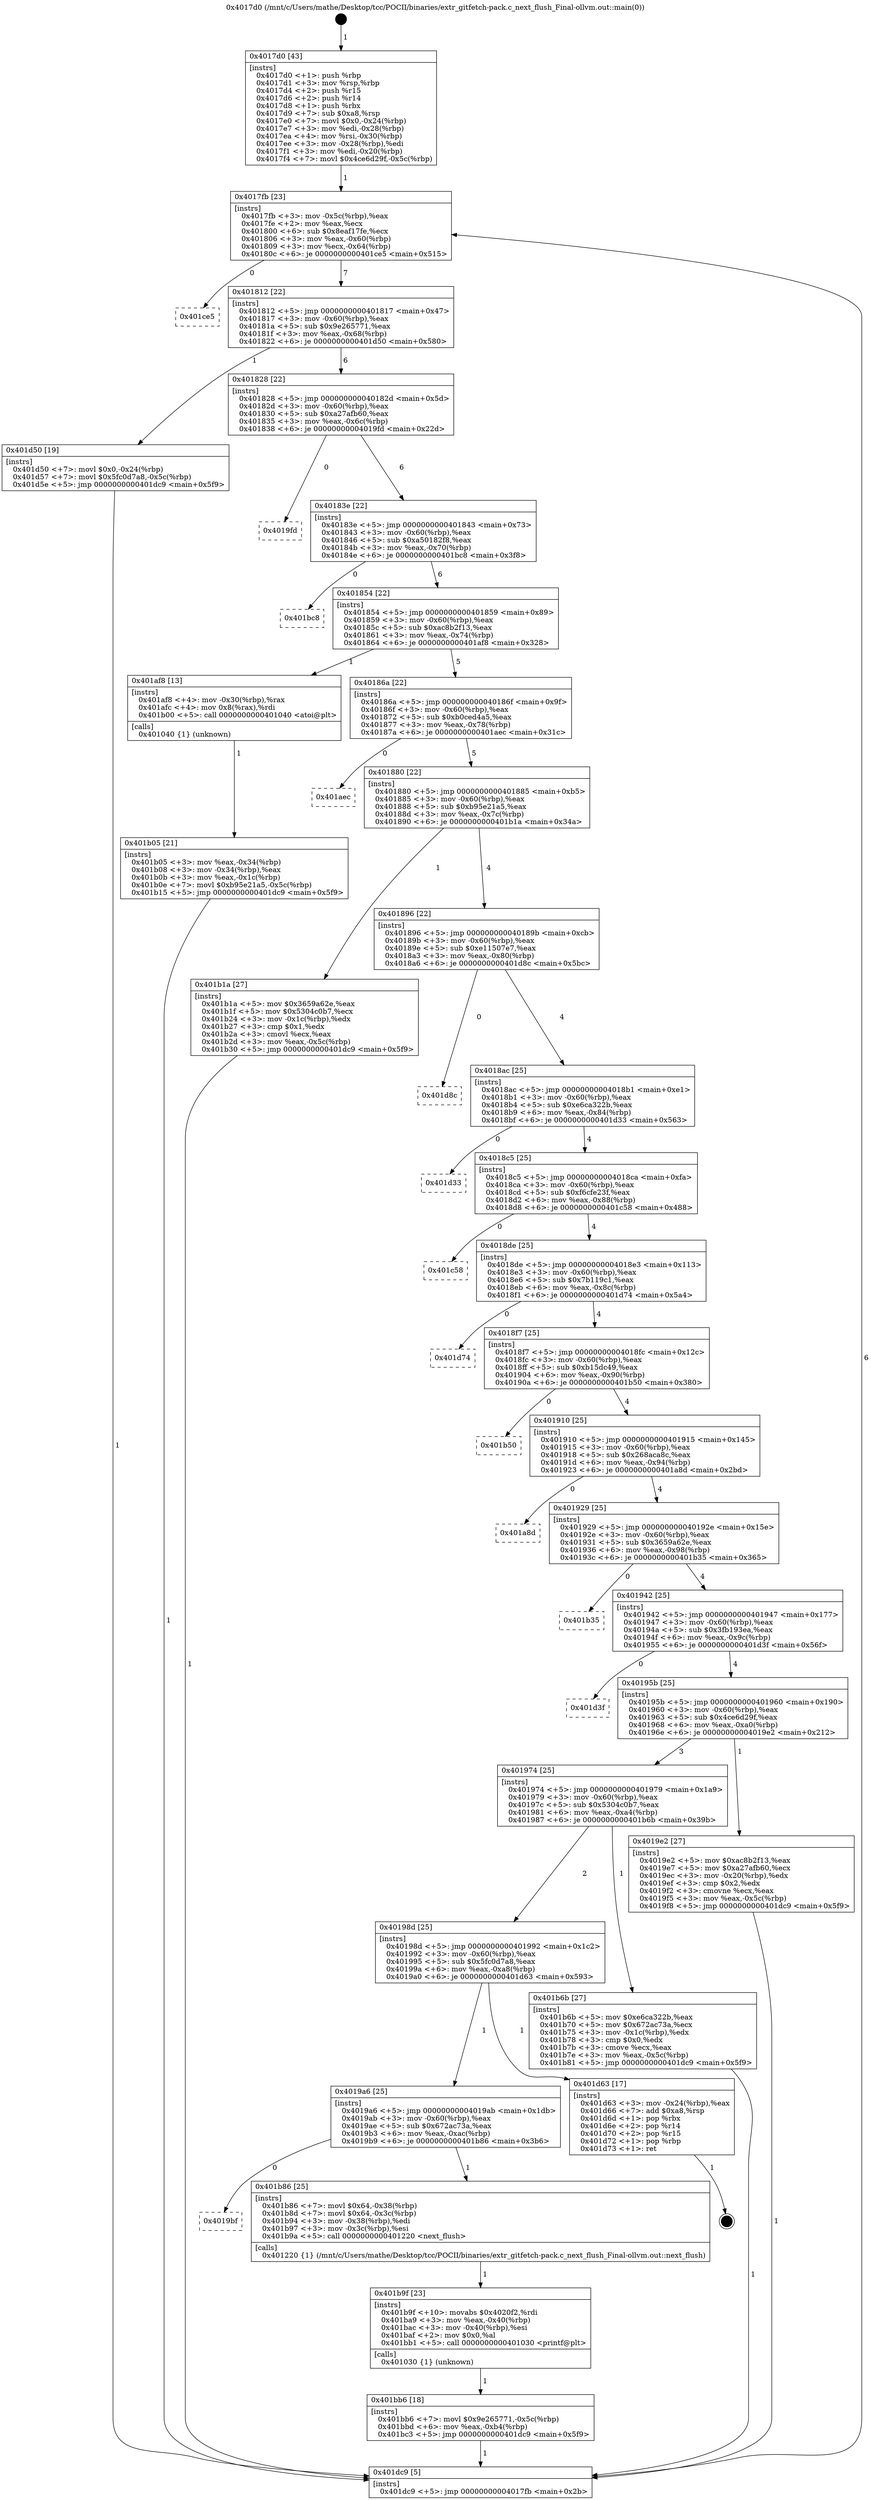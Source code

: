 digraph "0x4017d0" {
  label = "0x4017d0 (/mnt/c/Users/mathe/Desktop/tcc/POCII/binaries/extr_gitfetch-pack.c_next_flush_Final-ollvm.out::main(0))"
  labelloc = "t"
  node[shape=record]

  Entry [label="",width=0.3,height=0.3,shape=circle,fillcolor=black,style=filled]
  "0x4017fb" [label="{
     0x4017fb [23]\l
     | [instrs]\l
     &nbsp;&nbsp;0x4017fb \<+3\>: mov -0x5c(%rbp),%eax\l
     &nbsp;&nbsp;0x4017fe \<+2\>: mov %eax,%ecx\l
     &nbsp;&nbsp;0x401800 \<+6\>: sub $0x8eaf17fe,%ecx\l
     &nbsp;&nbsp;0x401806 \<+3\>: mov %eax,-0x60(%rbp)\l
     &nbsp;&nbsp;0x401809 \<+3\>: mov %ecx,-0x64(%rbp)\l
     &nbsp;&nbsp;0x40180c \<+6\>: je 0000000000401ce5 \<main+0x515\>\l
  }"]
  "0x401ce5" [label="{
     0x401ce5\l
  }", style=dashed]
  "0x401812" [label="{
     0x401812 [22]\l
     | [instrs]\l
     &nbsp;&nbsp;0x401812 \<+5\>: jmp 0000000000401817 \<main+0x47\>\l
     &nbsp;&nbsp;0x401817 \<+3\>: mov -0x60(%rbp),%eax\l
     &nbsp;&nbsp;0x40181a \<+5\>: sub $0x9e265771,%eax\l
     &nbsp;&nbsp;0x40181f \<+3\>: mov %eax,-0x68(%rbp)\l
     &nbsp;&nbsp;0x401822 \<+6\>: je 0000000000401d50 \<main+0x580\>\l
  }"]
  Exit [label="",width=0.3,height=0.3,shape=circle,fillcolor=black,style=filled,peripheries=2]
  "0x401d50" [label="{
     0x401d50 [19]\l
     | [instrs]\l
     &nbsp;&nbsp;0x401d50 \<+7\>: movl $0x0,-0x24(%rbp)\l
     &nbsp;&nbsp;0x401d57 \<+7\>: movl $0x5fc0d7a8,-0x5c(%rbp)\l
     &nbsp;&nbsp;0x401d5e \<+5\>: jmp 0000000000401dc9 \<main+0x5f9\>\l
  }"]
  "0x401828" [label="{
     0x401828 [22]\l
     | [instrs]\l
     &nbsp;&nbsp;0x401828 \<+5\>: jmp 000000000040182d \<main+0x5d\>\l
     &nbsp;&nbsp;0x40182d \<+3\>: mov -0x60(%rbp),%eax\l
     &nbsp;&nbsp;0x401830 \<+5\>: sub $0xa27afb60,%eax\l
     &nbsp;&nbsp;0x401835 \<+3\>: mov %eax,-0x6c(%rbp)\l
     &nbsp;&nbsp;0x401838 \<+6\>: je 00000000004019fd \<main+0x22d\>\l
  }"]
  "0x401bb6" [label="{
     0x401bb6 [18]\l
     | [instrs]\l
     &nbsp;&nbsp;0x401bb6 \<+7\>: movl $0x9e265771,-0x5c(%rbp)\l
     &nbsp;&nbsp;0x401bbd \<+6\>: mov %eax,-0xb4(%rbp)\l
     &nbsp;&nbsp;0x401bc3 \<+5\>: jmp 0000000000401dc9 \<main+0x5f9\>\l
  }"]
  "0x4019fd" [label="{
     0x4019fd\l
  }", style=dashed]
  "0x40183e" [label="{
     0x40183e [22]\l
     | [instrs]\l
     &nbsp;&nbsp;0x40183e \<+5\>: jmp 0000000000401843 \<main+0x73\>\l
     &nbsp;&nbsp;0x401843 \<+3\>: mov -0x60(%rbp),%eax\l
     &nbsp;&nbsp;0x401846 \<+5\>: sub $0xa50182f8,%eax\l
     &nbsp;&nbsp;0x40184b \<+3\>: mov %eax,-0x70(%rbp)\l
     &nbsp;&nbsp;0x40184e \<+6\>: je 0000000000401bc8 \<main+0x3f8\>\l
  }"]
  "0x401b9f" [label="{
     0x401b9f [23]\l
     | [instrs]\l
     &nbsp;&nbsp;0x401b9f \<+10\>: movabs $0x4020f2,%rdi\l
     &nbsp;&nbsp;0x401ba9 \<+3\>: mov %eax,-0x40(%rbp)\l
     &nbsp;&nbsp;0x401bac \<+3\>: mov -0x40(%rbp),%esi\l
     &nbsp;&nbsp;0x401baf \<+2\>: mov $0x0,%al\l
     &nbsp;&nbsp;0x401bb1 \<+5\>: call 0000000000401030 \<printf@plt\>\l
     | [calls]\l
     &nbsp;&nbsp;0x401030 \{1\} (unknown)\l
  }"]
  "0x401bc8" [label="{
     0x401bc8\l
  }", style=dashed]
  "0x401854" [label="{
     0x401854 [22]\l
     | [instrs]\l
     &nbsp;&nbsp;0x401854 \<+5\>: jmp 0000000000401859 \<main+0x89\>\l
     &nbsp;&nbsp;0x401859 \<+3\>: mov -0x60(%rbp),%eax\l
     &nbsp;&nbsp;0x40185c \<+5\>: sub $0xac8b2f13,%eax\l
     &nbsp;&nbsp;0x401861 \<+3\>: mov %eax,-0x74(%rbp)\l
     &nbsp;&nbsp;0x401864 \<+6\>: je 0000000000401af8 \<main+0x328\>\l
  }"]
  "0x4019bf" [label="{
     0x4019bf\l
  }", style=dashed]
  "0x401af8" [label="{
     0x401af8 [13]\l
     | [instrs]\l
     &nbsp;&nbsp;0x401af8 \<+4\>: mov -0x30(%rbp),%rax\l
     &nbsp;&nbsp;0x401afc \<+4\>: mov 0x8(%rax),%rdi\l
     &nbsp;&nbsp;0x401b00 \<+5\>: call 0000000000401040 \<atoi@plt\>\l
     | [calls]\l
     &nbsp;&nbsp;0x401040 \{1\} (unknown)\l
  }"]
  "0x40186a" [label="{
     0x40186a [22]\l
     | [instrs]\l
     &nbsp;&nbsp;0x40186a \<+5\>: jmp 000000000040186f \<main+0x9f\>\l
     &nbsp;&nbsp;0x40186f \<+3\>: mov -0x60(%rbp),%eax\l
     &nbsp;&nbsp;0x401872 \<+5\>: sub $0xb0ced4a5,%eax\l
     &nbsp;&nbsp;0x401877 \<+3\>: mov %eax,-0x78(%rbp)\l
     &nbsp;&nbsp;0x40187a \<+6\>: je 0000000000401aec \<main+0x31c\>\l
  }"]
  "0x401b86" [label="{
     0x401b86 [25]\l
     | [instrs]\l
     &nbsp;&nbsp;0x401b86 \<+7\>: movl $0x64,-0x38(%rbp)\l
     &nbsp;&nbsp;0x401b8d \<+7\>: movl $0x64,-0x3c(%rbp)\l
     &nbsp;&nbsp;0x401b94 \<+3\>: mov -0x38(%rbp),%edi\l
     &nbsp;&nbsp;0x401b97 \<+3\>: mov -0x3c(%rbp),%esi\l
     &nbsp;&nbsp;0x401b9a \<+5\>: call 0000000000401220 \<next_flush\>\l
     | [calls]\l
     &nbsp;&nbsp;0x401220 \{1\} (/mnt/c/Users/mathe/Desktop/tcc/POCII/binaries/extr_gitfetch-pack.c_next_flush_Final-ollvm.out::next_flush)\l
  }"]
  "0x401aec" [label="{
     0x401aec\l
  }", style=dashed]
  "0x401880" [label="{
     0x401880 [22]\l
     | [instrs]\l
     &nbsp;&nbsp;0x401880 \<+5\>: jmp 0000000000401885 \<main+0xb5\>\l
     &nbsp;&nbsp;0x401885 \<+3\>: mov -0x60(%rbp),%eax\l
     &nbsp;&nbsp;0x401888 \<+5\>: sub $0xb95e21a5,%eax\l
     &nbsp;&nbsp;0x40188d \<+3\>: mov %eax,-0x7c(%rbp)\l
     &nbsp;&nbsp;0x401890 \<+6\>: je 0000000000401b1a \<main+0x34a\>\l
  }"]
  "0x4019a6" [label="{
     0x4019a6 [25]\l
     | [instrs]\l
     &nbsp;&nbsp;0x4019a6 \<+5\>: jmp 00000000004019ab \<main+0x1db\>\l
     &nbsp;&nbsp;0x4019ab \<+3\>: mov -0x60(%rbp),%eax\l
     &nbsp;&nbsp;0x4019ae \<+5\>: sub $0x672ac73a,%eax\l
     &nbsp;&nbsp;0x4019b3 \<+6\>: mov %eax,-0xac(%rbp)\l
     &nbsp;&nbsp;0x4019b9 \<+6\>: je 0000000000401b86 \<main+0x3b6\>\l
  }"]
  "0x401b1a" [label="{
     0x401b1a [27]\l
     | [instrs]\l
     &nbsp;&nbsp;0x401b1a \<+5\>: mov $0x3659a62e,%eax\l
     &nbsp;&nbsp;0x401b1f \<+5\>: mov $0x5304c0b7,%ecx\l
     &nbsp;&nbsp;0x401b24 \<+3\>: mov -0x1c(%rbp),%edx\l
     &nbsp;&nbsp;0x401b27 \<+3\>: cmp $0x1,%edx\l
     &nbsp;&nbsp;0x401b2a \<+3\>: cmovl %ecx,%eax\l
     &nbsp;&nbsp;0x401b2d \<+3\>: mov %eax,-0x5c(%rbp)\l
     &nbsp;&nbsp;0x401b30 \<+5\>: jmp 0000000000401dc9 \<main+0x5f9\>\l
  }"]
  "0x401896" [label="{
     0x401896 [22]\l
     | [instrs]\l
     &nbsp;&nbsp;0x401896 \<+5\>: jmp 000000000040189b \<main+0xcb\>\l
     &nbsp;&nbsp;0x40189b \<+3\>: mov -0x60(%rbp),%eax\l
     &nbsp;&nbsp;0x40189e \<+5\>: sub $0xe11507e7,%eax\l
     &nbsp;&nbsp;0x4018a3 \<+3\>: mov %eax,-0x80(%rbp)\l
     &nbsp;&nbsp;0x4018a6 \<+6\>: je 0000000000401d8c \<main+0x5bc\>\l
  }"]
  "0x401d63" [label="{
     0x401d63 [17]\l
     | [instrs]\l
     &nbsp;&nbsp;0x401d63 \<+3\>: mov -0x24(%rbp),%eax\l
     &nbsp;&nbsp;0x401d66 \<+7\>: add $0xa8,%rsp\l
     &nbsp;&nbsp;0x401d6d \<+1\>: pop %rbx\l
     &nbsp;&nbsp;0x401d6e \<+2\>: pop %r14\l
     &nbsp;&nbsp;0x401d70 \<+2\>: pop %r15\l
     &nbsp;&nbsp;0x401d72 \<+1\>: pop %rbp\l
     &nbsp;&nbsp;0x401d73 \<+1\>: ret\l
  }"]
  "0x401d8c" [label="{
     0x401d8c\l
  }", style=dashed]
  "0x4018ac" [label="{
     0x4018ac [25]\l
     | [instrs]\l
     &nbsp;&nbsp;0x4018ac \<+5\>: jmp 00000000004018b1 \<main+0xe1\>\l
     &nbsp;&nbsp;0x4018b1 \<+3\>: mov -0x60(%rbp),%eax\l
     &nbsp;&nbsp;0x4018b4 \<+5\>: sub $0xe6ca322b,%eax\l
     &nbsp;&nbsp;0x4018b9 \<+6\>: mov %eax,-0x84(%rbp)\l
     &nbsp;&nbsp;0x4018bf \<+6\>: je 0000000000401d33 \<main+0x563\>\l
  }"]
  "0x40198d" [label="{
     0x40198d [25]\l
     | [instrs]\l
     &nbsp;&nbsp;0x40198d \<+5\>: jmp 0000000000401992 \<main+0x1c2\>\l
     &nbsp;&nbsp;0x401992 \<+3\>: mov -0x60(%rbp),%eax\l
     &nbsp;&nbsp;0x401995 \<+5\>: sub $0x5fc0d7a8,%eax\l
     &nbsp;&nbsp;0x40199a \<+6\>: mov %eax,-0xa8(%rbp)\l
     &nbsp;&nbsp;0x4019a0 \<+6\>: je 0000000000401d63 \<main+0x593\>\l
  }"]
  "0x401d33" [label="{
     0x401d33\l
  }", style=dashed]
  "0x4018c5" [label="{
     0x4018c5 [25]\l
     | [instrs]\l
     &nbsp;&nbsp;0x4018c5 \<+5\>: jmp 00000000004018ca \<main+0xfa\>\l
     &nbsp;&nbsp;0x4018ca \<+3\>: mov -0x60(%rbp),%eax\l
     &nbsp;&nbsp;0x4018cd \<+5\>: sub $0xf6cfe23f,%eax\l
     &nbsp;&nbsp;0x4018d2 \<+6\>: mov %eax,-0x88(%rbp)\l
     &nbsp;&nbsp;0x4018d8 \<+6\>: je 0000000000401c58 \<main+0x488\>\l
  }"]
  "0x401b6b" [label="{
     0x401b6b [27]\l
     | [instrs]\l
     &nbsp;&nbsp;0x401b6b \<+5\>: mov $0xe6ca322b,%eax\l
     &nbsp;&nbsp;0x401b70 \<+5\>: mov $0x672ac73a,%ecx\l
     &nbsp;&nbsp;0x401b75 \<+3\>: mov -0x1c(%rbp),%edx\l
     &nbsp;&nbsp;0x401b78 \<+3\>: cmp $0x0,%edx\l
     &nbsp;&nbsp;0x401b7b \<+3\>: cmove %ecx,%eax\l
     &nbsp;&nbsp;0x401b7e \<+3\>: mov %eax,-0x5c(%rbp)\l
     &nbsp;&nbsp;0x401b81 \<+5\>: jmp 0000000000401dc9 \<main+0x5f9\>\l
  }"]
  "0x401c58" [label="{
     0x401c58\l
  }", style=dashed]
  "0x4018de" [label="{
     0x4018de [25]\l
     | [instrs]\l
     &nbsp;&nbsp;0x4018de \<+5\>: jmp 00000000004018e3 \<main+0x113\>\l
     &nbsp;&nbsp;0x4018e3 \<+3\>: mov -0x60(%rbp),%eax\l
     &nbsp;&nbsp;0x4018e6 \<+5\>: sub $0x7b119c1,%eax\l
     &nbsp;&nbsp;0x4018eb \<+6\>: mov %eax,-0x8c(%rbp)\l
     &nbsp;&nbsp;0x4018f1 \<+6\>: je 0000000000401d74 \<main+0x5a4\>\l
  }"]
  "0x401b05" [label="{
     0x401b05 [21]\l
     | [instrs]\l
     &nbsp;&nbsp;0x401b05 \<+3\>: mov %eax,-0x34(%rbp)\l
     &nbsp;&nbsp;0x401b08 \<+3\>: mov -0x34(%rbp),%eax\l
     &nbsp;&nbsp;0x401b0b \<+3\>: mov %eax,-0x1c(%rbp)\l
     &nbsp;&nbsp;0x401b0e \<+7\>: movl $0xb95e21a5,-0x5c(%rbp)\l
     &nbsp;&nbsp;0x401b15 \<+5\>: jmp 0000000000401dc9 \<main+0x5f9\>\l
  }"]
  "0x401d74" [label="{
     0x401d74\l
  }", style=dashed]
  "0x4018f7" [label="{
     0x4018f7 [25]\l
     | [instrs]\l
     &nbsp;&nbsp;0x4018f7 \<+5\>: jmp 00000000004018fc \<main+0x12c\>\l
     &nbsp;&nbsp;0x4018fc \<+3\>: mov -0x60(%rbp),%eax\l
     &nbsp;&nbsp;0x4018ff \<+5\>: sub $0xb15dc49,%eax\l
     &nbsp;&nbsp;0x401904 \<+6\>: mov %eax,-0x90(%rbp)\l
     &nbsp;&nbsp;0x40190a \<+6\>: je 0000000000401b50 \<main+0x380\>\l
  }"]
  "0x4017d0" [label="{
     0x4017d0 [43]\l
     | [instrs]\l
     &nbsp;&nbsp;0x4017d0 \<+1\>: push %rbp\l
     &nbsp;&nbsp;0x4017d1 \<+3\>: mov %rsp,%rbp\l
     &nbsp;&nbsp;0x4017d4 \<+2\>: push %r15\l
     &nbsp;&nbsp;0x4017d6 \<+2\>: push %r14\l
     &nbsp;&nbsp;0x4017d8 \<+1\>: push %rbx\l
     &nbsp;&nbsp;0x4017d9 \<+7\>: sub $0xa8,%rsp\l
     &nbsp;&nbsp;0x4017e0 \<+7\>: movl $0x0,-0x24(%rbp)\l
     &nbsp;&nbsp;0x4017e7 \<+3\>: mov %edi,-0x28(%rbp)\l
     &nbsp;&nbsp;0x4017ea \<+4\>: mov %rsi,-0x30(%rbp)\l
     &nbsp;&nbsp;0x4017ee \<+3\>: mov -0x28(%rbp),%edi\l
     &nbsp;&nbsp;0x4017f1 \<+3\>: mov %edi,-0x20(%rbp)\l
     &nbsp;&nbsp;0x4017f4 \<+7\>: movl $0x4ce6d29f,-0x5c(%rbp)\l
  }"]
  "0x401b50" [label="{
     0x401b50\l
  }", style=dashed]
  "0x401910" [label="{
     0x401910 [25]\l
     | [instrs]\l
     &nbsp;&nbsp;0x401910 \<+5\>: jmp 0000000000401915 \<main+0x145\>\l
     &nbsp;&nbsp;0x401915 \<+3\>: mov -0x60(%rbp),%eax\l
     &nbsp;&nbsp;0x401918 \<+5\>: sub $0x268aca8c,%eax\l
     &nbsp;&nbsp;0x40191d \<+6\>: mov %eax,-0x94(%rbp)\l
     &nbsp;&nbsp;0x401923 \<+6\>: je 0000000000401a8d \<main+0x2bd\>\l
  }"]
  "0x401dc9" [label="{
     0x401dc9 [5]\l
     | [instrs]\l
     &nbsp;&nbsp;0x401dc9 \<+5\>: jmp 00000000004017fb \<main+0x2b\>\l
  }"]
  "0x401a8d" [label="{
     0x401a8d\l
  }", style=dashed]
  "0x401929" [label="{
     0x401929 [25]\l
     | [instrs]\l
     &nbsp;&nbsp;0x401929 \<+5\>: jmp 000000000040192e \<main+0x15e\>\l
     &nbsp;&nbsp;0x40192e \<+3\>: mov -0x60(%rbp),%eax\l
     &nbsp;&nbsp;0x401931 \<+5\>: sub $0x3659a62e,%eax\l
     &nbsp;&nbsp;0x401936 \<+6\>: mov %eax,-0x98(%rbp)\l
     &nbsp;&nbsp;0x40193c \<+6\>: je 0000000000401b35 \<main+0x365\>\l
  }"]
  "0x401974" [label="{
     0x401974 [25]\l
     | [instrs]\l
     &nbsp;&nbsp;0x401974 \<+5\>: jmp 0000000000401979 \<main+0x1a9\>\l
     &nbsp;&nbsp;0x401979 \<+3\>: mov -0x60(%rbp),%eax\l
     &nbsp;&nbsp;0x40197c \<+5\>: sub $0x5304c0b7,%eax\l
     &nbsp;&nbsp;0x401981 \<+6\>: mov %eax,-0xa4(%rbp)\l
     &nbsp;&nbsp;0x401987 \<+6\>: je 0000000000401b6b \<main+0x39b\>\l
  }"]
  "0x401b35" [label="{
     0x401b35\l
  }", style=dashed]
  "0x401942" [label="{
     0x401942 [25]\l
     | [instrs]\l
     &nbsp;&nbsp;0x401942 \<+5\>: jmp 0000000000401947 \<main+0x177\>\l
     &nbsp;&nbsp;0x401947 \<+3\>: mov -0x60(%rbp),%eax\l
     &nbsp;&nbsp;0x40194a \<+5\>: sub $0x3fb193ea,%eax\l
     &nbsp;&nbsp;0x40194f \<+6\>: mov %eax,-0x9c(%rbp)\l
     &nbsp;&nbsp;0x401955 \<+6\>: je 0000000000401d3f \<main+0x56f\>\l
  }"]
  "0x4019e2" [label="{
     0x4019e2 [27]\l
     | [instrs]\l
     &nbsp;&nbsp;0x4019e2 \<+5\>: mov $0xac8b2f13,%eax\l
     &nbsp;&nbsp;0x4019e7 \<+5\>: mov $0xa27afb60,%ecx\l
     &nbsp;&nbsp;0x4019ec \<+3\>: mov -0x20(%rbp),%edx\l
     &nbsp;&nbsp;0x4019ef \<+3\>: cmp $0x2,%edx\l
     &nbsp;&nbsp;0x4019f2 \<+3\>: cmovne %ecx,%eax\l
     &nbsp;&nbsp;0x4019f5 \<+3\>: mov %eax,-0x5c(%rbp)\l
     &nbsp;&nbsp;0x4019f8 \<+5\>: jmp 0000000000401dc9 \<main+0x5f9\>\l
  }"]
  "0x401d3f" [label="{
     0x401d3f\l
  }", style=dashed]
  "0x40195b" [label="{
     0x40195b [25]\l
     | [instrs]\l
     &nbsp;&nbsp;0x40195b \<+5\>: jmp 0000000000401960 \<main+0x190\>\l
     &nbsp;&nbsp;0x401960 \<+3\>: mov -0x60(%rbp),%eax\l
     &nbsp;&nbsp;0x401963 \<+5\>: sub $0x4ce6d29f,%eax\l
     &nbsp;&nbsp;0x401968 \<+6\>: mov %eax,-0xa0(%rbp)\l
     &nbsp;&nbsp;0x40196e \<+6\>: je 00000000004019e2 \<main+0x212\>\l
  }"]
  Entry -> "0x4017d0" [label=" 1"]
  "0x4017fb" -> "0x401ce5" [label=" 0"]
  "0x4017fb" -> "0x401812" [label=" 7"]
  "0x401d63" -> Exit [label=" 1"]
  "0x401812" -> "0x401d50" [label=" 1"]
  "0x401812" -> "0x401828" [label=" 6"]
  "0x401d50" -> "0x401dc9" [label=" 1"]
  "0x401828" -> "0x4019fd" [label=" 0"]
  "0x401828" -> "0x40183e" [label=" 6"]
  "0x401bb6" -> "0x401dc9" [label=" 1"]
  "0x40183e" -> "0x401bc8" [label=" 0"]
  "0x40183e" -> "0x401854" [label=" 6"]
  "0x401b9f" -> "0x401bb6" [label=" 1"]
  "0x401854" -> "0x401af8" [label=" 1"]
  "0x401854" -> "0x40186a" [label=" 5"]
  "0x401b86" -> "0x401b9f" [label=" 1"]
  "0x40186a" -> "0x401aec" [label=" 0"]
  "0x40186a" -> "0x401880" [label=" 5"]
  "0x4019a6" -> "0x4019bf" [label=" 0"]
  "0x401880" -> "0x401b1a" [label=" 1"]
  "0x401880" -> "0x401896" [label=" 4"]
  "0x4019a6" -> "0x401b86" [label=" 1"]
  "0x401896" -> "0x401d8c" [label=" 0"]
  "0x401896" -> "0x4018ac" [label=" 4"]
  "0x40198d" -> "0x4019a6" [label=" 1"]
  "0x4018ac" -> "0x401d33" [label=" 0"]
  "0x4018ac" -> "0x4018c5" [label=" 4"]
  "0x40198d" -> "0x401d63" [label=" 1"]
  "0x4018c5" -> "0x401c58" [label=" 0"]
  "0x4018c5" -> "0x4018de" [label=" 4"]
  "0x401b6b" -> "0x401dc9" [label=" 1"]
  "0x4018de" -> "0x401d74" [label=" 0"]
  "0x4018de" -> "0x4018f7" [label=" 4"]
  "0x401974" -> "0x401b6b" [label=" 1"]
  "0x4018f7" -> "0x401b50" [label=" 0"]
  "0x4018f7" -> "0x401910" [label=" 4"]
  "0x401974" -> "0x40198d" [label=" 2"]
  "0x401910" -> "0x401a8d" [label=" 0"]
  "0x401910" -> "0x401929" [label=" 4"]
  "0x401b1a" -> "0x401dc9" [label=" 1"]
  "0x401929" -> "0x401b35" [label=" 0"]
  "0x401929" -> "0x401942" [label=" 4"]
  "0x401b05" -> "0x401dc9" [label=" 1"]
  "0x401942" -> "0x401d3f" [label=" 0"]
  "0x401942" -> "0x40195b" [label=" 4"]
  "0x401af8" -> "0x401b05" [label=" 1"]
  "0x40195b" -> "0x4019e2" [label=" 1"]
  "0x40195b" -> "0x401974" [label=" 3"]
  "0x4019e2" -> "0x401dc9" [label=" 1"]
  "0x4017d0" -> "0x4017fb" [label=" 1"]
  "0x401dc9" -> "0x4017fb" [label=" 6"]
}
